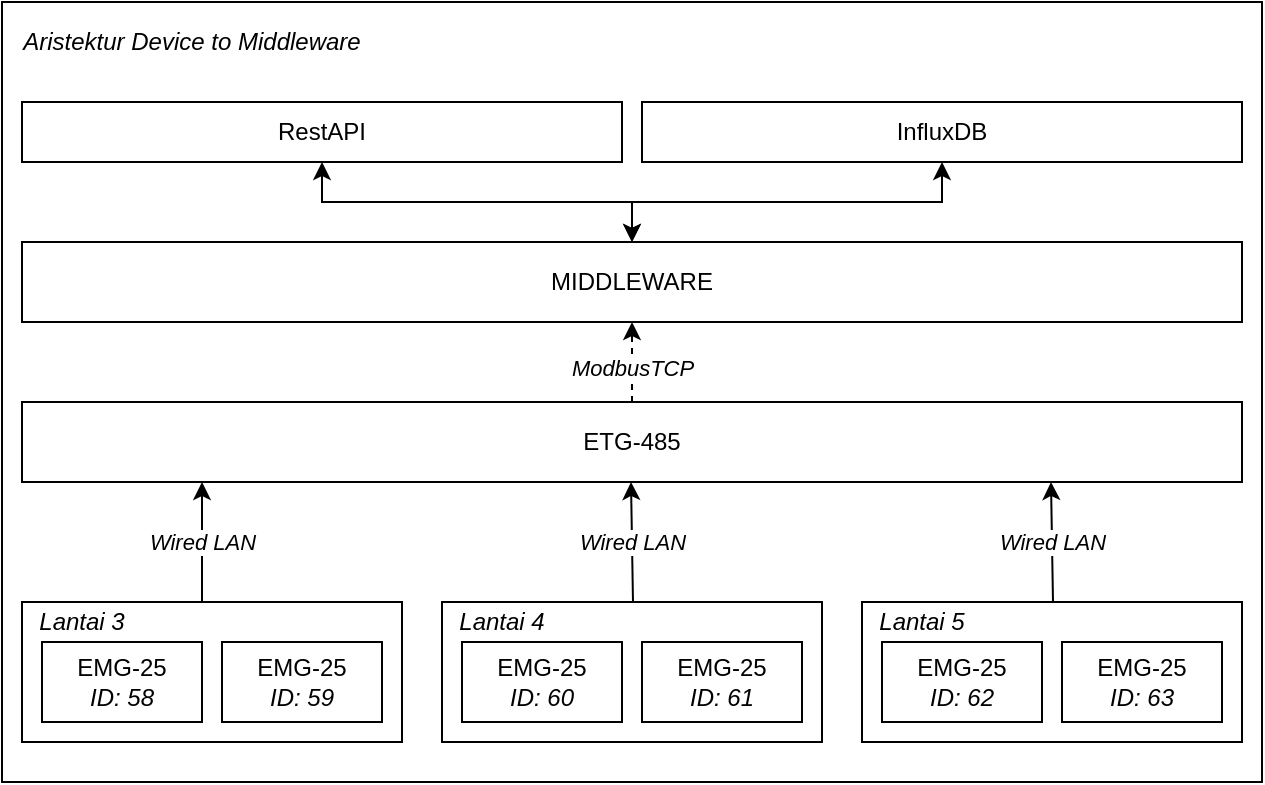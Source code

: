 <mxfile version="24.5.3" type="device">
  <diagram name="Page-1" id="zHnG0v9VEYdLVZQ0CQj3">
    <mxGraphModel dx="896" dy="523" grid="1" gridSize="10" guides="1" tooltips="1" connect="1" arrows="1" fold="1" page="1" pageScale="1" pageWidth="850" pageHeight="1100" math="0" shadow="0">
      <root>
        <mxCell id="0" />
        <mxCell id="1" parent="0" />
        <mxCell id="7H5_zxLWIKUlyiHLlZZ5-38" value="" style="rounded=0;whiteSpace=wrap;html=1;fillColor=none;" vertex="1" parent="1">
          <mxGeometry x="60" y="200" width="630" height="390" as="geometry" />
        </mxCell>
        <mxCell id="7H5_zxLWIKUlyiHLlZZ5-14" value="" style="rounded=0;whiteSpace=wrap;html=1;fillColor=none;" vertex="1" parent="1">
          <mxGeometry x="490" y="500" width="190" height="70" as="geometry" />
        </mxCell>
        <mxCell id="7H5_zxLWIKUlyiHLlZZ5-10" value="" style="rounded=0;whiteSpace=wrap;html=1;fillColor=none;" vertex="1" parent="1">
          <mxGeometry x="280" y="500" width="190" height="70" as="geometry" />
        </mxCell>
        <mxCell id="7H5_zxLWIKUlyiHLlZZ5-6" value="" style="rounded=0;whiteSpace=wrap;html=1;fillColor=none;" vertex="1" parent="1">
          <mxGeometry x="70" y="500" width="190" height="70" as="geometry" />
        </mxCell>
        <mxCell id="7H5_zxLWIKUlyiHLlZZ5-1" value="EMG-25&lt;div&gt;&lt;i&gt;ID: 58&lt;/i&gt;&lt;/div&gt;" style="rounded=0;whiteSpace=wrap;html=1;" vertex="1" parent="1">
          <mxGeometry x="80" y="520" width="80" height="40" as="geometry" />
        </mxCell>
        <mxCell id="7H5_zxLWIKUlyiHLlZZ5-2" value="EMG-25&lt;br&gt;&lt;i&gt;ID: 59&lt;/i&gt;" style="rounded=0;whiteSpace=wrap;html=1;" vertex="1" parent="1">
          <mxGeometry x="170" y="520" width="80" height="40" as="geometry" />
        </mxCell>
        <mxCell id="7H5_zxLWIKUlyiHLlZZ5-7" value="&lt;i&gt;Lantai 3&lt;/i&gt;" style="text;html=1;align=center;verticalAlign=middle;whiteSpace=wrap;rounded=0;" vertex="1" parent="1">
          <mxGeometry x="70" y="500" width="60" height="20" as="geometry" />
        </mxCell>
        <mxCell id="7H5_zxLWIKUlyiHLlZZ5-8" value="EMG-25&lt;div&gt;&lt;i&gt;ID: 60&lt;/i&gt;&lt;/div&gt;" style="rounded=0;whiteSpace=wrap;html=1;" vertex="1" parent="1">
          <mxGeometry x="290" y="520" width="80" height="40" as="geometry" />
        </mxCell>
        <mxCell id="7H5_zxLWIKUlyiHLlZZ5-9" value="EMG-25&lt;div&gt;&lt;i&gt;ID: 61&lt;/i&gt;&lt;/div&gt;" style="rounded=0;whiteSpace=wrap;html=1;" vertex="1" parent="1">
          <mxGeometry x="380" y="520" width="80" height="40" as="geometry" />
        </mxCell>
        <mxCell id="7H5_zxLWIKUlyiHLlZZ5-11" value="&lt;i&gt;Lantai 4&lt;/i&gt;" style="text;html=1;align=center;verticalAlign=middle;whiteSpace=wrap;rounded=0;" vertex="1" parent="1">
          <mxGeometry x="280" y="500" width="60" height="20" as="geometry" />
        </mxCell>
        <mxCell id="7H5_zxLWIKUlyiHLlZZ5-12" value="EMG-25&lt;br&gt;&lt;div&gt;&lt;i&gt;ID: 62&lt;/i&gt;&lt;/div&gt;" style="rounded=0;whiteSpace=wrap;html=1;" vertex="1" parent="1">
          <mxGeometry x="500" y="520" width="80" height="40" as="geometry" />
        </mxCell>
        <mxCell id="7H5_zxLWIKUlyiHLlZZ5-13" value="EMG-25&lt;div&gt;&lt;i&gt;ID: 63&lt;/i&gt;&lt;/div&gt;" style="rounded=0;whiteSpace=wrap;html=1;" vertex="1" parent="1">
          <mxGeometry x="590" y="520" width="80" height="40" as="geometry" />
        </mxCell>
        <mxCell id="7H5_zxLWIKUlyiHLlZZ5-15" value="&lt;i&gt;Lantai 5&lt;/i&gt;" style="text;html=1;align=center;verticalAlign=middle;whiteSpace=wrap;rounded=0;" vertex="1" parent="1">
          <mxGeometry x="490" y="500" width="60" height="20" as="geometry" />
        </mxCell>
        <mxCell id="7H5_zxLWIKUlyiHLlZZ5-29" style="edgeStyle=orthogonalEdgeStyle;rounded=0;orthogonalLoop=1;jettySize=auto;html=1;entryX=0.5;entryY=1;entryDx=0;entryDy=0;dashed=1;" edge="1" parent="1" source="7H5_zxLWIKUlyiHLlZZ5-16" target="7H5_zxLWIKUlyiHLlZZ5-25">
          <mxGeometry relative="1" as="geometry" />
        </mxCell>
        <mxCell id="7H5_zxLWIKUlyiHLlZZ5-30" value="ModbusTCP" style="edgeLabel;html=1;align=center;verticalAlign=middle;resizable=0;points=[];fontStyle=2" vertex="1" connectable="0" parent="7H5_zxLWIKUlyiHLlZZ5-29">
          <mxGeometry x="-0.129" relative="1" as="geometry">
            <mxPoint as="offset" />
          </mxGeometry>
        </mxCell>
        <mxCell id="7H5_zxLWIKUlyiHLlZZ5-16" value="ETG-485" style="rounded=0;whiteSpace=wrap;html=1;" vertex="1" parent="1">
          <mxGeometry x="70" y="400" width="610" height="40" as="geometry" />
        </mxCell>
        <mxCell id="7H5_zxLWIKUlyiHLlZZ5-22" value="Wired LAN" style="endArrow=classic;html=1;rounded=0;fontStyle=2" edge="1" parent="1">
          <mxGeometry width="50" height="50" relative="1" as="geometry">
            <mxPoint x="160" y="500" as="sourcePoint" />
            <mxPoint x="160" y="440" as="targetPoint" />
          </mxGeometry>
        </mxCell>
        <mxCell id="7H5_zxLWIKUlyiHLlZZ5-23" value="Wired LAN" style="endArrow=classic;html=1;rounded=0;entryX=0.132;entryY=1.002;entryDx=0;entryDy=0;entryPerimeter=0;fontStyle=2" edge="1" parent="1">
          <mxGeometry width="50" height="50" relative="1" as="geometry">
            <mxPoint x="375.5" y="500" as="sourcePoint" />
            <mxPoint x="374.5" y="440" as="targetPoint" />
          </mxGeometry>
        </mxCell>
        <mxCell id="7H5_zxLWIKUlyiHLlZZ5-24" value="Wired LAN" style="endArrow=classic;html=1;rounded=0;entryX=0.132;entryY=1.002;entryDx=0;entryDy=0;entryPerimeter=0;fontStyle=2" edge="1" parent="1">
          <mxGeometry width="50" height="50" relative="1" as="geometry">
            <mxPoint x="585.5" y="500" as="sourcePoint" />
            <mxPoint x="584.5" y="440" as="targetPoint" />
          </mxGeometry>
        </mxCell>
        <mxCell id="7H5_zxLWIKUlyiHLlZZ5-33" style="edgeStyle=orthogonalEdgeStyle;rounded=0;orthogonalLoop=1;jettySize=auto;html=1;entryX=0.5;entryY=1;entryDx=0;entryDy=0;startArrow=classic;startFill=1;" edge="1" parent="1" source="7H5_zxLWIKUlyiHLlZZ5-25" target="7H5_zxLWIKUlyiHLlZZ5-32">
          <mxGeometry relative="1" as="geometry" />
        </mxCell>
        <mxCell id="7H5_zxLWIKUlyiHLlZZ5-37" style="edgeStyle=orthogonalEdgeStyle;rounded=0;orthogonalLoop=1;jettySize=auto;html=1;entryX=0.5;entryY=1;entryDx=0;entryDy=0;startArrow=classic;startFill=1;" edge="1" parent="1" source="7H5_zxLWIKUlyiHLlZZ5-25" target="7H5_zxLWIKUlyiHLlZZ5-31">
          <mxGeometry relative="1" as="geometry" />
        </mxCell>
        <mxCell id="7H5_zxLWIKUlyiHLlZZ5-25" value="MIDDLEWARE" style="rounded=0;whiteSpace=wrap;html=1;" vertex="1" parent="1">
          <mxGeometry x="70" y="320" width="610" height="40" as="geometry" />
        </mxCell>
        <mxCell id="7H5_zxLWIKUlyiHLlZZ5-31" value="RestAPI" style="rounded=0;whiteSpace=wrap;html=1;" vertex="1" parent="1">
          <mxGeometry x="70" y="250" width="300" height="30" as="geometry" />
        </mxCell>
        <mxCell id="7H5_zxLWIKUlyiHLlZZ5-32" value="InfluxDB" style="rounded=0;whiteSpace=wrap;html=1;" vertex="1" parent="1">
          <mxGeometry x="380" y="250" width="300" height="30" as="geometry" />
        </mxCell>
        <mxCell id="7H5_zxLWIKUlyiHLlZZ5-39" value="&lt;i&gt;Aristektur Device to Middleware&lt;/i&gt;" style="text;html=1;align=center;verticalAlign=middle;whiteSpace=wrap;rounded=0;" vertex="1" parent="1">
          <mxGeometry x="60" y="210" width="190" height="20" as="geometry" />
        </mxCell>
      </root>
    </mxGraphModel>
  </diagram>
</mxfile>
